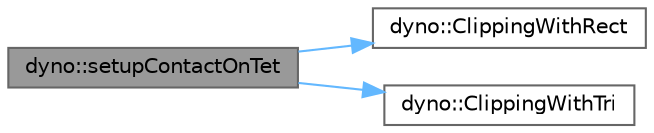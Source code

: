 digraph "dyno::setupContactOnTet"
{
 // LATEX_PDF_SIZE
  bgcolor="transparent";
  edge [fontname=Helvetica,fontsize=10,labelfontname=Helvetica,labelfontsize=10];
  node [fontname=Helvetica,fontsize=10,shape=box,height=0.2,width=0.4];
  rankdir="LR";
  Node1 [id="Node000001",label="dyno::setupContactOnTet",height=0.2,width=0.4,color="gray40", fillcolor="grey60", style="filled", fontcolor="black",tooltip=" "];
  Node1 -> Node2 [id="edge1_Node000001_Node000002",color="steelblue1",style="solid",tooltip=" "];
  Node2 [id="Node000002",label="dyno::ClippingWithRect",height=0.2,width=0.4,color="grey40", fillcolor="white", style="filled",URL="$namespacedyno.html#a6a4931018771d2882198004060e19b49",tooltip=" "];
  Node1 -> Node3 [id="edge2_Node000001_Node000003",color="steelblue1",style="solid",tooltip=" "];
  Node3 [id="Node000003",label="dyno::ClippingWithTri",height=0.2,width=0.4,color="grey40", fillcolor="white", style="filled",URL="$namespacedyno.html#a75de786108464a975886bb16aa5c7484",tooltip=" "];
}
